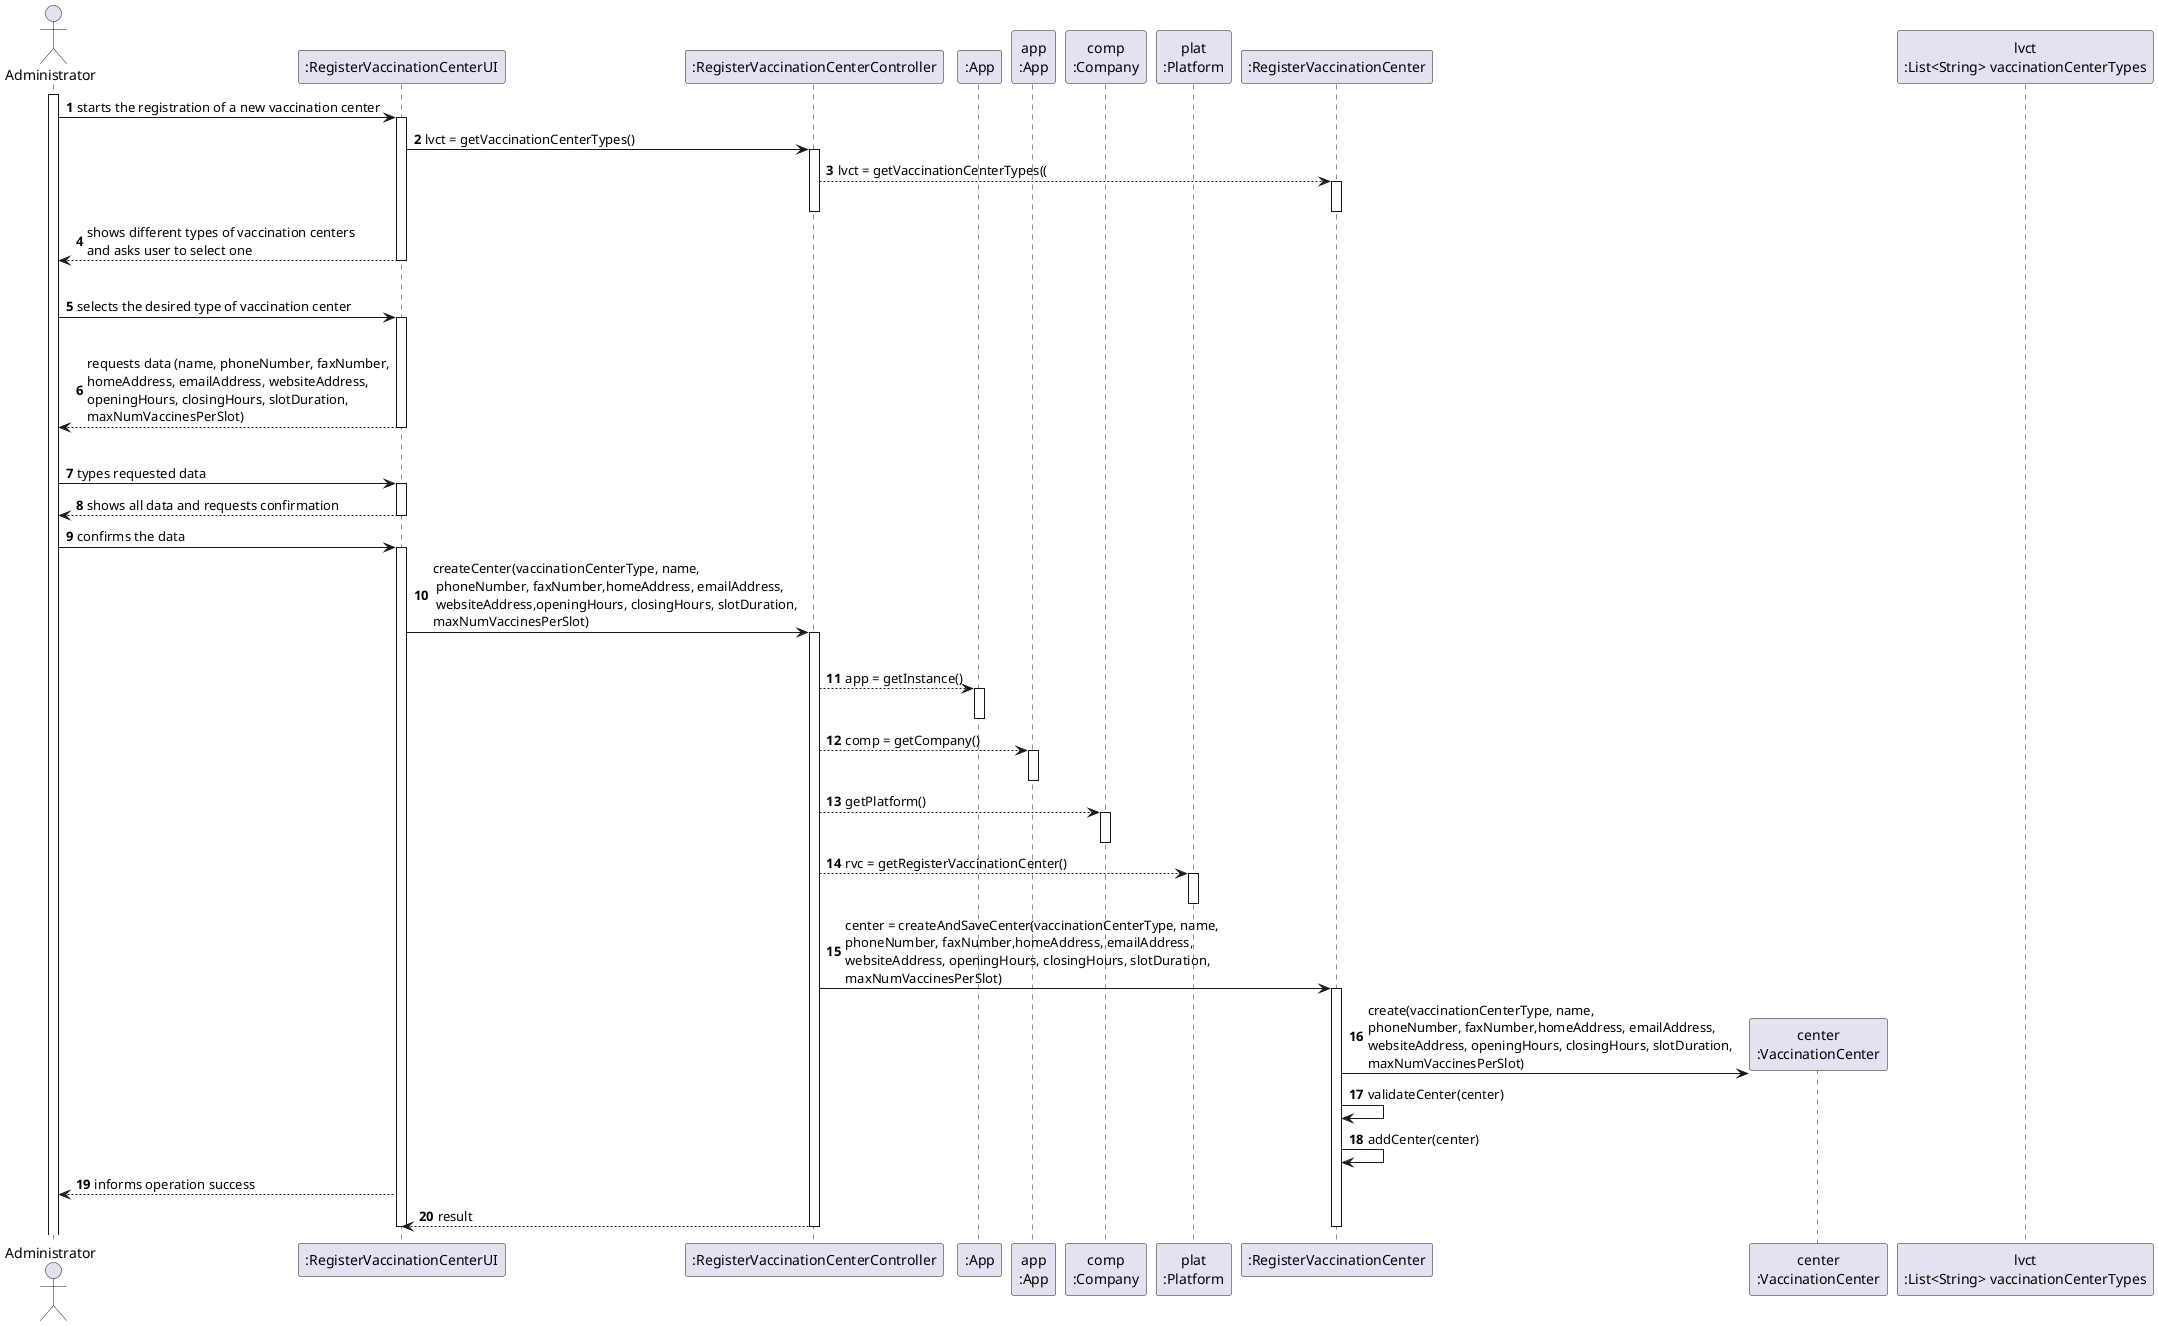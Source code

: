 @startuml
autonumber
'hide footbox
actor "Administrator" as ADM

participant ":RegisterVaccinationCenterUI" as UI
participant ":RegisterVaccinationCenterController" as CTRL
participant ":App" as _APP
participant "app\n:App" as APP
participant "comp\n:Company" as COMP
participant "plat\n:Platform" as PLAT
participant ":RegisterVaccinationCenter" as RVC
participant "center\n:VaccinationCenter" as VC
participant "lvct\n:List<String> vaccinationCenterTypes" as LVCT

activate ADM
ADM -> UI : starts the registration of a new vaccination center
activate UI
UI -> CTRL : lvct = getVaccinationCenterTypes()
activate CTRL

CTRL --> RVC : lvct = getVaccinationCenterTypes((
activate RVC
deactivate RVC
deactivate CTRL
UI --> ADM : shows different types of vaccination centers \nand asks user to select one
deactivate UI
|||


ADM -> UI : selects the desired type of vaccination center
activate UI
|||
UI --> ADM : requests data (name, phoneNumber, faxNumber,\nhomeAddress, emailAddress, websiteAddress,\nopeningHours, closingHours, slotDuration,\nmaxNumVaccinesPerSlot)
deactivate UI
|||

ADM -> UI : types requested data
activate UI

UI --> ADM: shows all data and requests confirmation
deactivate RVC

deactivate PLAT
deactivate CTRL
deactivate UI

ADM -> UI : confirms the data
activate UI
UI -> CTRL : createCenter(vaccinationCenterType, name,\n phoneNumber, faxNumber,homeAddress, emailAddress,\n websiteAddress,openingHours, closingHours, slotDuration,\nmaxNumVaccinesPerSlot)
activate CTRL
|||
CTRL --> _APP : app = getInstance()
activate _APP
deactivate _APP
CTRL --> APP : comp = getCompany()
activate APP
deactivate APP
CTRL --> COMP : getPlatform()
activate COMP
deactivate COMP
CTRL --> PLAT : rvc = getRegisterVaccinationCenter()
activate PLAT
deactivate PLAT
CTRL -> RVC : center = createAndSaveCenter(vaccinationCenterType, name,\nphoneNumber, faxNumber,homeAddress, emailAddress,\nwebsiteAddress, openingHours, closingHours, slotDuration,\nmaxNumVaccinesPerSlot)
activate RVC
RVC -> VC ** : create(vaccinationCenterType, name,\nphoneNumber, faxNumber,homeAddress, emailAddress,\nwebsiteAddress, openingHours, closingHours, slotDuration,\nmaxNumVaccinesPerSlot)
RVC -> RVC : validateCenter(center)
RVC -> RVC : addCenter(center)
UI --> ADM : informs operation success
CTRL --> UI : result
deactivate RVC
deactivate CTRL
deactivate UI
@enduml